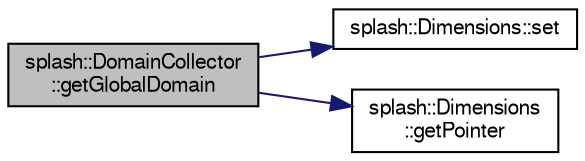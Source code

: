 digraph "splash::DomainCollector::getGlobalDomain"
{
  edge [fontname="FreeSans",fontsize="10",labelfontname="FreeSans",labelfontsize="10"];
  node [fontname="FreeSans",fontsize="10",shape=record];
  rankdir="LR";
  Node1 [label="splash::DomainCollector\l::getGlobalDomain",height=0.2,width=0.4,color="black", fillcolor="grey75", style="filled" fontcolor="black"];
  Node1 -> Node2 [color="midnightblue",fontsize="10",style="solid",fontname="FreeSans"];
  Node2 [label="splash::Dimensions::set",height=0.2,width=0.4,color="black", fillcolor="white", style="filled",URL="$classsplash_1_1_dimensions.html#aacded30f48b262936a9f9fa4fa621680"];
  Node1 -> Node3 [color="midnightblue",fontsize="10",style="solid",fontname="FreeSans"];
  Node3 [label="splash::Dimensions\l::getPointer",height=0.2,width=0.4,color="black", fillcolor="white", style="filled",URL="$classsplash_1_1_dimensions.html#ae1e6c7ed0f8e00f14cb9108f299387dd"];
}
